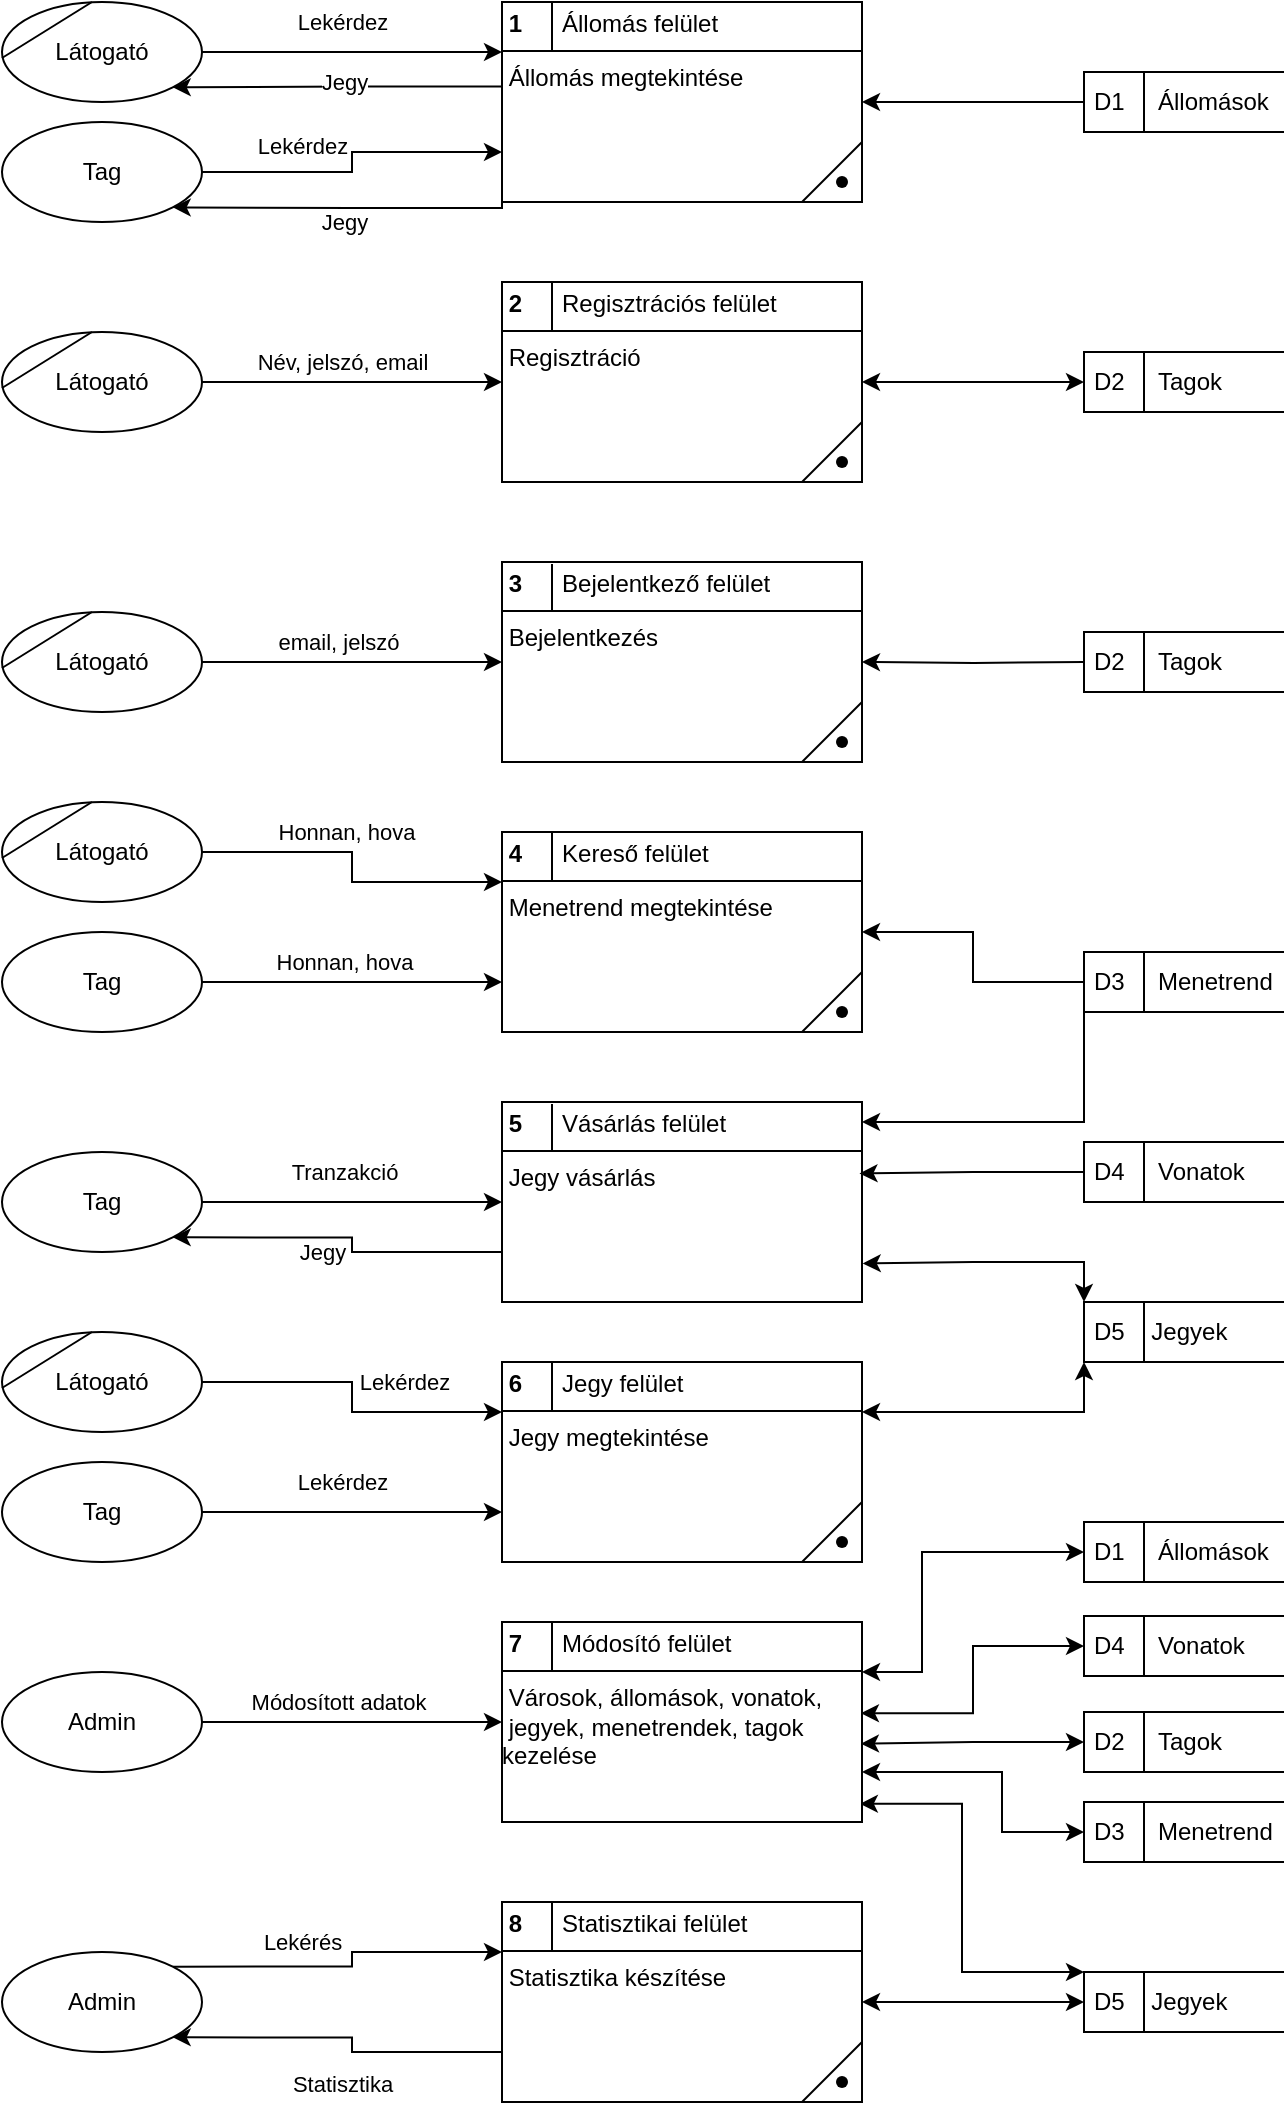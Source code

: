 <mxfile version="26.0.16">
  <diagram name="1 oldal" id="pdD7BU_AWxf3kQoIG-uO">
    <mxGraphModel dx="1434" dy="752" grid="1" gridSize="10" guides="1" tooltips="1" connect="1" arrows="1" fold="1" page="1" pageScale="1" pageWidth="827" pageHeight="1169" math="0" shadow="0">
      <root>
        <mxCell id="0" />
        <mxCell id="1" parent="0" />
        <mxCell id="_kR_5gLCfP9mQq9A7lxR-1" value="&lt;p style=&quot;margin: 4px 0px 0px;&quot;&gt;&lt;b&gt;&amp;nbsp;4&amp;nbsp; &amp;nbsp; &amp;nbsp; &lt;/b&gt;Kereső felület&lt;/p&gt;&lt;hr size=&quot;1&quot; style=&quot;border-style:solid;&quot;&gt;&lt;div style=&quot;height:2px;&quot;&gt;&amp;nbsp;Menetrend megtekintése&lt;/div&gt;" style="verticalAlign=top;align=left;overflow=fill;html=1;whiteSpace=wrap;" vertex="1" parent="1">
          <mxGeometry x="450" y="425" width="180" height="100" as="geometry" />
        </mxCell>
        <mxCell id="_kR_5gLCfP9mQq9A7lxR-2" style="edgeStyle=orthogonalEdgeStyle;rounded=0;orthogonalLoop=1;jettySize=auto;html=1;exitX=1;exitY=0.5;exitDx=0;exitDy=0;startArrow=classic;startFill=1;" edge="1" parent="1" source="_kR_5gLCfP9mQq9A7lxR-3" target="_kR_5gLCfP9mQq9A7lxR-57">
          <mxGeometry relative="1" as="geometry" />
        </mxCell>
        <mxCell id="_kR_5gLCfP9mQq9A7lxR-3" value="&lt;p style=&quot;margin: 4px 0px 0px;&quot;&gt;&lt;b&gt;&amp;nbsp;2&amp;nbsp; &amp;nbsp; &amp;nbsp; &lt;/b&gt;Regisztrációs felület&lt;/p&gt;&lt;hr size=&quot;1&quot; style=&quot;border-style:solid;&quot;&gt;&lt;div style=&quot;height:2px;&quot;&gt;&amp;nbsp;Regisztráció&lt;/div&gt;" style="verticalAlign=top;align=left;overflow=fill;html=1;whiteSpace=wrap;" vertex="1" parent="1">
          <mxGeometry x="450" y="150" width="180" height="100" as="geometry" />
        </mxCell>
        <mxCell id="_kR_5gLCfP9mQq9A7lxR-4" value="&lt;p style=&quot;margin: 4px 0px 0px;&quot;&gt;&lt;b&gt;&amp;nbsp;3&amp;nbsp; &amp;nbsp; &amp;nbsp; &lt;/b&gt;Bejelentkező felület&lt;/p&gt;&lt;hr size=&quot;1&quot; style=&quot;border-style:solid;&quot;&gt;&lt;div style=&quot;height:2px;&quot;&gt;&amp;nbsp;Bejelentkezés&lt;/div&gt;" style="verticalAlign=top;align=left;overflow=fill;html=1;whiteSpace=wrap;" vertex="1" parent="1">
          <mxGeometry x="450" y="290" width="180" height="100" as="geometry" />
        </mxCell>
        <mxCell id="_kR_5gLCfP9mQq9A7lxR-5" style="edgeStyle=orthogonalEdgeStyle;rounded=0;orthogonalLoop=1;jettySize=auto;html=1;exitX=0;exitY=0.75;exitDx=0;exitDy=0;entryX=1;entryY=1;entryDx=0;entryDy=0;" edge="1" parent="1" source="_kR_5gLCfP9mQq9A7lxR-7" target="_kR_5gLCfP9mQq9A7lxR-25">
          <mxGeometry relative="1" as="geometry" />
        </mxCell>
        <mxCell id="_kR_5gLCfP9mQq9A7lxR-6" value="Jegy" style="edgeLabel;html=1;align=center;verticalAlign=middle;resizable=0;points=[];" vertex="1" connectable="0" parent="_kR_5gLCfP9mQq9A7lxR-5">
          <mxGeometry x="0.031" relative="1" as="geometry">
            <mxPoint x="-9" y="7" as="offset" />
          </mxGeometry>
        </mxCell>
        <mxCell id="_kR_5gLCfP9mQq9A7lxR-7" value="&lt;p style=&quot;margin: 4px 0px 0px;&quot;&gt;&lt;b&gt;&amp;nbsp;5&amp;nbsp; &amp;nbsp; &amp;nbsp; &lt;/b&gt;Vásárlás felület&lt;/p&gt;&lt;hr size=&quot;1&quot; style=&quot;border-style:solid;&quot;&gt;&lt;div style=&quot;height:2px;&quot;&gt;&amp;nbsp;Jegy vásárlás&lt;span style=&quot;color: rgba(0, 0, 0, 0); font-family: monospace; font-size: 0px; text-wrap-mode: nowrap; background-color: initial;&quot;&gt;%3CmxGraphModel%3E%3Croot%3E%3CmxCell%20id%3D%220%22%2F%3E%3CmxCell%20id%3D%221%22%20parent%3D%220%22%2F%3E%3CmxCell%20id%3D%222%22%20value%3D%22%26lt%3Bp%20style%3D%26quot%3Bmargin%3A0px%3Bmargin-top%3A4px%3Btext-align%3Acenter%3B%26quot%3B%26gt%3B%26lt%3Bb%26gt%3BClass%26lt%3B%2Fb%26gt%3B%26lt%3B%2Fp%26gt%3B%26lt%3Bhr%20size%3D%26quot%3B1%26quot%3B%20style%3D%26quot%3Bborder-style%3Asolid%3B%26quot%3B%26gt%3B%26lt%3Bdiv%20style%3D%26quot%3Bheight%3A2px%3B%26quot%3B%26gt%3B%26amp%3Bnbsp%3BMenetrend%20megtekint%C3%A9se%26lt%3B%2Fdiv%26gt%3B%22%20style%3D%22verticalAlign%3Dtop%3Balign%3Dleft%3Boverflow%3Dfill%3Bhtml%3D1%3BwhiteSpace%3Dwrap%3B%22%20vertex%3D%221%22%20parent%3D%221%22%3E%3CmxGeometry%20x%3D%22450%22%20y%3D%22120%22%20width%3D%22180%22%20height%3D%22100%22%20as%3D%22geometry%22%2F%3E%3C%2FmxCell%3E%3CmxCell%20id%3D%223%22%20value%3D%22%26lt%3Bp%20style%3D%26quot%3Bmargin%3A0px%3Bmargin-top%3A4px%3Btext-align%3Acenter%3B%26quot%3B%26gt%3B%26lt%3Bb%26gt%3BClass%26lt%3B%2Fb%26gt%3B%26lt%3B%2Fp%26gt%3B%26lt%3Bhr%20size%3D%26quot%3B1%26quot%3B%20style%3D%26quot%3Bborder-style%3Asolid%3B%26quot%3B%26gt%3B%26lt%3Bdiv%20style%3D%26quot%3Bheight%3A2px%3B%26quot%3B%26gt%3B%26amp%3Bnbsp%3BRegisztr%C3%A1ci%C3%B3%26lt%3B%2Fdiv%26gt%3B%22%20style%3D%22verticalAlign%3Dtop%3Balign%3Dleft%3Boverflow%3Dfill%3Bhtml%3D1%3BwhiteSpace%3Dwrap%3B%22%20vertex%3D%221%22%20parent%3D%221%22%3E%3CmxGeometry%20x%3D%22450%22%20y%3D%22270%22%20width%3D%22180%22%20height%3D%22100%22%20as%3D%22geometry%22%2F%3E%3C%2FmxCell%3E%3C%2Froot%3E%3C%2FmxGraphModel%3E&lt;/span&gt;&lt;span style=&quot;color: rgba(0, 0, 0, 0); font-family: monospace; font-size: 0px; text-wrap-mode: nowrap; background-color: initial;&quot;&gt;%3CmxGraphModel%3E%3Croot%3E%3CmxCell%20id%3D%220%22%2F%3E%3CmxCell%20id%3D%221%22%20parent%3D%220%22%2F%3E%3CmxCell%20id%3D%222%22%20value%3D%22%26lt%3Bp%20style%3D%26quot%3Bmargin%3A0px%3Bmargin-top%3A4px%3Btext-align%3Acenter%3B%26quot%3B%26gt%3B%26lt%3Bb%26gt%3BClass%26lt%3B%2Fb%26gt%3B%26lt%3B%2Fp%26gt%3B%26lt%3Bhr%20size%3D%26quot%3B1%26quot%3B%20style%3D%26quot%3Bborder-style%3Asolid%3B%26quot%3B%26gt%3B%26lt%3Bdiv%20style%3D%26quot%3Bheight%3A2px%3B%26quot%3B%26gt%3B%26amp%3Bnbsp%3BMenetrend%20megtekint%C3%A9se%26lt%3B%2Fdiv%26gt%3B%22%20style%3D%22verticalAlign%3Dtop%3Balign%3Dleft%3Boverflow%3Dfill%3Bhtml%3D1%3BwhiteSpace%3Dwrap%3B%22%20vertex%3D%221%22%20parent%3D%221%22%3E%3CmxGeometry%20x%3D%22450%22%20y%3D%22120%22%20width%3D%22180%22%20height%3D%22100%22%20as%3D%22geometry%22%2F%3E%3C%2FmxCell%3E%3CmxCell%20id%3D%223%22%20value%3D%22%26lt%3Bp%20style%3D%26quot%3Bmargin%3A0px%3Bmargin-top%3A4px%3Btext-align%3Acenter%3B%26quot%3B%26gt%3B%26lt%3Bb%26gt%3BClass%26lt%3B%2Fb%26gt%3B%26lt%3B%2Fp%26gt%3B%26lt%3Bhr%20size%3D%26quot%3B1%26quot%3B%20style%3D%26quot%3Bborder-style%3Asolid%3B%26quot%3B%26gt%3B%26lt%3Bdiv%20style%3D%26quot%3Bheight%3A2px%3B%26quot%3B%26gt%3B%26amp%3Bnbsp%3BRegisztr%C3%A1ci%C3%B3%26lt%3B%2Fdiv%26gt%3B%22%20style%3D%22verticalAlign%3Dtop%3Balign%3Dleft%3Boverflow%3Dfill%3Bhtml%3D1%3BwhiteSpace%3Dwrap%3B%22%20vertex%3D%221%22%20parent%3D%221%22%3E%3CmxGeometry%20x%3D%22450%22%20y%3D%22270%22%20width%3D%22180%22%20height%3D%22100%22%20as%3D%22geometry%22%2F%3E%3C%2FmxCell%3E%3C%2Froot%3E%3C%2FmxGraphModel%3E&lt;/span&gt;&lt;/div&gt;" style="verticalAlign=top;align=left;overflow=fill;html=1;whiteSpace=wrap;" vertex="1" parent="1">
          <mxGeometry x="450" y="560" width="180" height="100" as="geometry" />
        </mxCell>
        <mxCell id="_kR_5gLCfP9mQq9A7lxR-8" style="edgeStyle=orthogonalEdgeStyle;rounded=0;orthogonalLoop=1;jettySize=auto;html=1;exitX=0.994;exitY=0.909;exitDx=0;exitDy=0;entryX=0;entryY=0;entryDx=0;entryDy=0;exitPerimeter=0;startArrow=classic;startFill=1;" edge="1" parent="1" source="_kR_5gLCfP9mQq9A7lxR-10" target="_kR_5gLCfP9mQq9A7lxR-70">
          <mxGeometry relative="1" as="geometry">
            <Array as="points">
              <mxPoint x="680" y="911" />
              <mxPoint x="680" y="995" />
            </Array>
          </mxGeometry>
        </mxCell>
        <mxCell id="_kR_5gLCfP9mQq9A7lxR-9" style="edgeStyle=orthogonalEdgeStyle;rounded=0;orthogonalLoop=1;jettySize=auto;html=1;exitX=1;exitY=0.75;exitDx=0;exitDy=0;entryX=0;entryY=0.5;entryDx=0;entryDy=0;startArrow=classic;startFill=1;" edge="1" parent="1" source="_kR_5gLCfP9mQq9A7lxR-10" target="_kR_5gLCfP9mQq9A7lxR-97">
          <mxGeometry relative="1" as="geometry">
            <Array as="points">
              <mxPoint x="700" y="895" />
              <mxPoint x="700" y="925" />
            </Array>
          </mxGeometry>
        </mxCell>
        <mxCell id="_kR_5gLCfP9mQq9A7lxR-10" value="&lt;p style=&quot;margin: 4px 0px 0px;&quot;&gt;&lt;b&gt;&amp;nbsp;7&amp;nbsp; &amp;nbsp; &amp;nbsp; &lt;/b&gt;Módosító felület&lt;/p&gt;&lt;hr size=&quot;1&quot; style=&quot;border-style:solid;&quot;&gt;&lt;div style=&quot;height:2px;&quot;&gt;&amp;nbsp;Városok, állomások, vonatok,&amp;nbsp; &amp;nbsp;jegyek, menetrendek, tagok kezelése&lt;span style=&quot;color: rgba(0, 0, 0, 0); font-family: monospace; font-size: 0px; text-wrap-mode: nowrap; background-color: initial;&quot;&gt;%3CmxGraphModel%3E%3Croot%3E%3CmxCell%20id%3D%220%22%2F%3E%3CmxCell%20id%3D%221%22%20parent%3D%220%22%2F%3E%3CmxCell%20id%3D%222%22%20value%3D%22%26lt%3Bp%20style%3D%26quot%3Bmargin%3A0px%3Bmargin-top%3A4px%3Btext-align%3Acenter%3B%26quot%3B%26gt%3B%26lt%3Bb%26gt%3BClass%26lt%3B%2Fb%26gt%3B%26lt%3B%2Fp%26gt%3B%26lt%3Bhr%20size%3D%26quot%3B1%26quot%3B%20style%3D%26quot%3Bborder-style%3Asolid%3B%26quot%3B%26gt%3B%26lt%3Bdiv%20style%3D%26quot%3Bheight%3A2px%3B%26quot%3B%26gt%3B%26amp%3Bnbsp%3BMenetrend%20megtekint%C3%A9se%26lt%3B%2Fdiv%26gt%3B%22%20style%3D%22verticalAlign%3Dtop%3Balign%3Dleft%3Boverflow%3Dfill%3Bhtml%3D1%3BwhiteSpace%3Dwrap%3B%22%20vertex%3D%221%22%20parent%3D%221%22%3E%3CmxGeometry%20x%3D%22450%22%20y%3D%22120%22%20width%3D%22180%22%20height%3D%22100%22%20as%3D%22geometry%22%2F%3E%3C%2FmxCell%3E%3CmxCell%20id%3D%223%22%20value%3D%22%26lt%3Bp%20style%3D%26quot%3Bmargin%3A0px%3Bmargin-top%3A4px%3Btext-align%3Acenter%3B%26quot%3B%26gt%3B%26lt%3Bb%26gt%3BClass%26lt%3B%2Fb%26gt%3B%26lt%3B%2Fp%26gt%3B%26lt%3Bhr%20size%3D%26quot%3B1%26quot%3B%20style%3D%26quot%3Bborder-style%3Asolid%3B%26quot%3B%26gt%3B%26lt%3Bdiv%20style%3D%26quot%3Bheight%3A2px%3B%26quot%3B%26gt%3B%26amp%3Bnbsp%3BRegisztr%C3%A1ci%C3%B3%26lt%3B%2Fdiv%26gt%3B%22%20style%3D%22verticalAlign%3Dtop%3Balign%3Dleft%3Boverflow%3Dfill%3Bhtml%3D1%3BwhiteSpace%3Dwrap%3B%22%20vertex%3D%221%22%20parent%3D%221%22%3E%3CmxGeometry%20x%3D%22450%22%20y%3D%22270%22%20width%3D%22180%22%20height%3D%22100%22%20as%3D%22geometry%22%2F%3E%3C%2FmxCell%3E%3C%2Froot%3E%3C%2FmxGraphModel%3E&lt;/span&gt;&lt;span style=&quot;color: rgba(0, 0, 0, 0); font-family: monospace; font-size: 0px; text-wrap-mode: nowrap; background-color: initial;&quot;&gt;%3CmxGraphModel%3E%3Croot%3E%3CmxCell%20id%3D%220%22%2F%3E%3CmxCell%20id%3D%221%22%20parent%3D%220%22%2F%3E%3CmxCell%20id%3D%222%22%20value%3D%22%26lt%3Bp%20style%3D%26quot%3Bmargin%3A0px%3Bmargin-top%3A4px%3Btext-align%3Acenter%3B%26quot%3B%26gt%3B%26lt%3Bb%26gt%3BClass%26lt%3B%2Fb%26gt%3B%26lt%3B%2Fp%26gt%3B%26lt%3Bhr%20size%3D%26quot%3B1%26quot%3B%20style%3D%26quot%3Bborder-style%3Asolid%3B%26quot%3B%26gt%3B%26lt%3Bdiv%20style%3D%26quot%3Bheight%3A2px%3B%26quot%3B%26gt%3B%26amp%3Bnbsp%3BMenetrend%20megtekint%C3%A9se%26lt%3B%2Fdiv%26gt%3B%22%20style%3D%22verticalAlign%3Dtop%3Balign%3Dleft%3Boverflow%3Dfill%3Bhtml%3D1%3BwhiteSpace%3Dwrap%3B%22%20vertex%3D%221%22%20parent%3D%221%22%3E%3CmxGeometry%20x%3D%22450%22%20y%3D%22120%22%20width%3D%22180%22%20height%3D%22100%22%20as%3D%22geometry%22%2F%3E%3C%2FmxCell%3E%3CmxCell%20id%3D%223%22%20value%3D%22%26lt%3Bp%20style%3D%26quot%3Bmargin%3A0px%3Bmargin-top%3A4px%3Btext-align%3Acenter%3B%26quot%3B%26gt%3B%26lt%3Bb%26gt%3BClass%26lt%3B%2Fb%26gt%3B%26lt%3B%2Fp%26gt%3B%26lt%3Bhr%20size%3D%26quot%3B1%26quot%3B%20style%3D%26quot%3Bborder-style%3Asolid%3B%26quot%3B%26gt%3B%26lt%3Bdiv%20style%3D%26quot%3Bheight%3A2px%3B%26quot%3B%26gt%3B%26amp%3Bnbsp%3BRegisztr%C3%A1ci%C3%B3%26lt%3B%2Fdiv%26gt%3B%22%20style%3D%22verticalAlign%3Dtop%3Balign%3Dleft%3Boverflow%3Dfill%3Bhtml%3D1%3BwhiteSpace%3Dwrap%3B%22%20vertex%3D%221%22%20parent%3D%221%22%3E%3CmxGeometry%20x%3D%22450%22%20y%3D%22270%22%20width%3D%22180%22%20height%3D%22100%22%20as%3D%22geometry%22%2F%3E%3C%2FmxCell%3E%3C%2Froot%3E%3C%2FmxGraphModel%3&lt;/span&gt;&lt;/div&gt;" style="verticalAlign=top;align=left;overflow=fill;html=1;whiteSpace=wrap;" vertex="1" parent="1">
          <mxGeometry x="450" y="820" width="180" height="100" as="geometry" />
        </mxCell>
        <mxCell id="_kR_5gLCfP9mQq9A7lxR-11" style="edgeStyle=orthogonalEdgeStyle;rounded=0;orthogonalLoop=1;jettySize=auto;html=1;exitX=1;exitY=0.5;exitDx=0;exitDy=0;entryX=0;entryY=0.5;entryDx=0;entryDy=0;" edge="1" parent="1" source="_kR_5gLCfP9mQq9A7lxR-13" target="_kR_5gLCfP9mQq9A7lxR-3">
          <mxGeometry relative="1" as="geometry" />
        </mxCell>
        <mxCell id="_kR_5gLCfP9mQq9A7lxR-12" value="Név, jelszó, email" style="edgeLabel;html=1;align=center;verticalAlign=middle;resizable=0;points=[];" vertex="1" connectable="0" parent="_kR_5gLCfP9mQq9A7lxR-11">
          <mxGeometry x="-0.188" y="1" relative="1" as="geometry">
            <mxPoint x="9" y="-9" as="offset" />
          </mxGeometry>
        </mxCell>
        <mxCell id="_kR_5gLCfP9mQq9A7lxR-13" value="Látogató" style="shape=ellipse;html=1;dashed=0;whiteSpace=wrap;perimeter=ellipsePerimeter;" vertex="1" parent="1">
          <mxGeometry x="200" y="175" width="100" height="50" as="geometry" />
        </mxCell>
        <mxCell id="_kR_5gLCfP9mQq9A7lxR-14" style="edgeStyle=orthogonalEdgeStyle;rounded=0;orthogonalLoop=1;jettySize=auto;html=1;exitX=1;exitY=0.5;exitDx=0;exitDy=0;" edge="1" parent="1" source="_kR_5gLCfP9mQq9A7lxR-16" target="_kR_5gLCfP9mQq9A7lxR-4">
          <mxGeometry relative="1" as="geometry" />
        </mxCell>
        <mxCell id="_kR_5gLCfP9mQq9A7lxR-15" value="email, jelszó" style="edgeLabel;html=1;align=center;verticalAlign=middle;resizable=0;points=[];" vertex="1" connectable="0" parent="_kR_5gLCfP9mQq9A7lxR-14">
          <mxGeometry x="-0.096" y="1" relative="1" as="geometry">
            <mxPoint y="-9" as="offset" />
          </mxGeometry>
        </mxCell>
        <mxCell id="_kR_5gLCfP9mQq9A7lxR-16" value="Látogató" style="shape=ellipse;html=1;dashed=0;whiteSpace=wrap;perimeter=ellipsePerimeter;" vertex="1" parent="1">
          <mxGeometry x="200" y="315" width="100" height="50" as="geometry" />
        </mxCell>
        <mxCell id="_kR_5gLCfP9mQq9A7lxR-17" style="edgeStyle=orthogonalEdgeStyle;rounded=0;orthogonalLoop=1;jettySize=auto;html=1;exitX=1;exitY=0.5;exitDx=0;exitDy=0;entryX=0;entryY=0.25;entryDx=0;entryDy=0;" edge="1" parent="1" source="_kR_5gLCfP9mQq9A7lxR-19" target="_kR_5gLCfP9mQq9A7lxR-1">
          <mxGeometry relative="1" as="geometry" />
        </mxCell>
        <mxCell id="_kR_5gLCfP9mQq9A7lxR-18" value="Honnan, hova" style="edgeLabel;html=1;align=center;verticalAlign=middle;resizable=0;points=[];" vertex="1" connectable="0" parent="_kR_5gLCfP9mQq9A7lxR-17">
          <mxGeometry x="-0.042" y="-3" relative="1" as="geometry">
            <mxPoint y="-14" as="offset" />
          </mxGeometry>
        </mxCell>
        <mxCell id="_kR_5gLCfP9mQq9A7lxR-19" value="Látogató" style="shape=ellipse;html=1;dashed=0;whiteSpace=wrap;perimeter=ellipsePerimeter;" vertex="1" parent="1">
          <mxGeometry x="200" y="410" width="100" height="50" as="geometry" />
        </mxCell>
        <mxCell id="_kR_5gLCfP9mQq9A7lxR-20" style="edgeStyle=orthogonalEdgeStyle;rounded=0;orthogonalLoop=1;jettySize=auto;html=1;exitX=1;exitY=0.5;exitDx=0;exitDy=0;entryX=0;entryY=0.75;entryDx=0;entryDy=0;" edge="1" parent="1" source="_kR_5gLCfP9mQq9A7lxR-22" target="_kR_5gLCfP9mQq9A7lxR-1">
          <mxGeometry relative="1" as="geometry" />
        </mxCell>
        <mxCell id="_kR_5gLCfP9mQq9A7lxR-21" value="Honnan, hova" style="edgeLabel;html=1;align=center;verticalAlign=middle;resizable=0;points=[];" vertex="1" connectable="0" parent="_kR_5gLCfP9mQq9A7lxR-20">
          <mxGeometry x="-0.151" y="1" relative="1" as="geometry">
            <mxPoint x="7" y="-9" as="offset" />
          </mxGeometry>
        </mxCell>
        <mxCell id="_kR_5gLCfP9mQq9A7lxR-22" value="Tag" style="shape=ellipse;html=1;dashed=0;whiteSpace=wrap;perimeter=ellipsePerimeter;" vertex="1" parent="1">
          <mxGeometry x="200" y="475" width="100" height="50" as="geometry" />
        </mxCell>
        <mxCell id="_kR_5gLCfP9mQq9A7lxR-23" style="edgeStyle=orthogonalEdgeStyle;rounded=0;orthogonalLoop=1;jettySize=auto;html=1;exitX=1;exitY=0.5;exitDx=0;exitDy=0;entryX=0;entryY=0.5;entryDx=0;entryDy=0;" edge="1" parent="1" source="_kR_5gLCfP9mQq9A7lxR-25" target="_kR_5gLCfP9mQq9A7lxR-7">
          <mxGeometry relative="1" as="geometry" />
        </mxCell>
        <mxCell id="_kR_5gLCfP9mQq9A7lxR-24" value="Tranzakció" style="edgeLabel;html=1;align=center;verticalAlign=middle;resizable=0;points=[];" vertex="1" connectable="0" parent="_kR_5gLCfP9mQq9A7lxR-23">
          <mxGeometry x="-0.051" y="1" relative="1" as="geometry">
            <mxPoint y="-14" as="offset" />
          </mxGeometry>
        </mxCell>
        <mxCell id="_kR_5gLCfP9mQq9A7lxR-25" value="Tag" style="shape=ellipse;html=1;dashed=0;whiteSpace=wrap;perimeter=ellipsePerimeter;" vertex="1" parent="1">
          <mxGeometry x="200" y="585" width="100" height="50" as="geometry" />
        </mxCell>
        <mxCell id="_kR_5gLCfP9mQq9A7lxR-26" style="edgeStyle=orthogonalEdgeStyle;rounded=0;orthogonalLoop=1;jettySize=auto;html=1;exitX=1;exitY=0.5;exitDx=0;exitDy=0;entryX=0;entryY=0.5;entryDx=0;entryDy=0;" edge="1" parent="1" source="_kR_5gLCfP9mQq9A7lxR-28" target="_kR_5gLCfP9mQq9A7lxR-10">
          <mxGeometry relative="1" as="geometry" />
        </mxCell>
        <mxCell id="_kR_5gLCfP9mQq9A7lxR-27" value="Módosított adatok" style="edgeLabel;html=1;align=center;verticalAlign=middle;resizable=0;points=[];" vertex="1" connectable="0" parent="_kR_5gLCfP9mQq9A7lxR-26">
          <mxGeometry x="-0.096" y="2" relative="1" as="geometry">
            <mxPoint y="-8" as="offset" />
          </mxGeometry>
        </mxCell>
        <mxCell id="_kR_5gLCfP9mQq9A7lxR-28" value="Admin" style="shape=ellipse;html=1;dashed=0;whiteSpace=wrap;perimeter=ellipsePerimeter;" vertex="1" parent="1">
          <mxGeometry x="200" y="845" width="100" height="50" as="geometry" />
        </mxCell>
        <mxCell id="_kR_5gLCfP9mQq9A7lxR-29" style="edgeStyle=orthogonalEdgeStyle;rounded=0;orthogonalLoop=1;jettySize=auto;html=1;exitX=0;exitY=0.75;exitDx=0;exitDy=0;entryX=1;entryY=1;entryDx=0;entryDy=0;" edge="1" parent="1" source="_kR_5gLCfP9mQq9A7lxR-32" target="_kR_5gLCfP9mQq9A7lxR-35">
          <mxGeometry relative="1" as="geometry" />
        </mxCell>
        <mxCell id="_kR_5gLCfP9mQq9A7lxR-30" value="Statisztika" style="edgeLabel;html=1;align=center;verticalAlign=middle;resizable=0;points=[];" vertex="1" connectable="0" parent="_kR_5gLCfP9mQq9A7lxR-29">
          <mxGeometry x="-0.087" y="1" relative="1" as="geometry">
            <mxPoint x="-4" y="19" as="offset" />
          </mxGeometry>
        </mxCell>
        <mxCell id="_kR_5gLCfP9mQq9A7lxR-31" style="edgeStyle=orthogonalEdgeStyle;rounded=0;orthogonalLoop=1;jettySize=auto;html=1;exitX=1;exitY=0.5;exitDx=0;exitDy=0;entryX=0;entryY=0.5;entryDx=0;entryDy=0;startArrow=classic;startFill=1;" edge="1" parent="1" source="_kR_5gLCfP9mQq9A7lxR-32" target="_kR_5gLCfP9mQq9A7lxR-70">
          <mxGeometry relative="1" as="geometry" />
        </mxCell>
        <mxCell id="_kR_5gLCfP9mQq9A7lxR-32" value="&lt;p style=&quot;margin: 4px 0px 0px;&quot;&gt;&lt;b&gt;&amp;nbsp;8&amp;nbsp; &amp;nbsp; &amp;nbsp; &lt;/b&gt;Statisztikai felület&lt;/p&gt;&lt;hr size=&quot;1&quot; style=&quot;border-style:solid;&quot;&gt;&lt;div style=&quot;height:2px;&quot;&gt;&amp;nbsp;Statisztika készítése&lt;span style=&quot;color: rgba(0, 0, 0, 0); font-family: monospace; font-size: 0px; text-wrap-mode: nowrap; background-color: initial;&quot;&gt;%3CmxGraphModel%3E%3Croot%3E%3CmxCell%20id%3D%220%22%2F%3E%3CmxCell%20id%3D%221%22%20parent%3D%220%22%2F%3E%3CmxCell%20id%3D%222%22%20value%3D%22%26lt%3Bp%20style%3D%26quot%3Bmargin%3A0px%3Bmargin-top%3A4px%3Btext-align%3Acenter%3B%26quot%3B%26gt%3B%26lt%3Bb%26gt%3BClass%26lt%3B%2Fb%26gt%3B%26lt%3B%2Fp%26gt%3B%26lt%3Bhr%20size%3D%26quot%3B1%26quot%3B%20style%3D%26quot%3Bborder-style%3Asolid%3B%26quot%3B%26gt%3B%26lt%3Bdiv%20style%3D%26quot%3Bheight%3A2px%3B%26quot%3B%26gt%3B%26amp%3Bnbsp%3BMenetrend%20megtekint%C3%A9se%26lt%3B%2Fdiv%26gt%3B%22%20style%3D%22verticalAlign%3Dtop%3Balign%3Dleft%3Boverflow%3Dfill%3Bhtml%3D1%3BwhiteSpace%3Dwrap%3B%22%20vertex%3D%221%22%20parent%3D%221%22%3E%3CmxGeometry%20x%3D%22450%22%20y%3D%22120%22%20width%3D%22180%22%20height%3D%22100%22%20as%3D%22geometry%22%2F%3E%3C%2FmxCell%3E%3CmxCell%20id%3D%223%22%20value%3D%22%26lt%3Bp%20style%3D%26quot%3Bmargin%3A0px%3Bmargin-top%3A4px%3Btext-align%3Acenter%3B%26quot%3B%26gt%3B%26lt%3Bb%26gt%3BClass%26lt%3B%2Fb%26gt%3B%26lt%3B%2Fp%26gt%3B%26lt%3Bhr%20size%3D%26quot%3B1%26quot%3B%20style%3D%26quot%3Bborder-style%3Asolid%3B%26quot%3B%26gt%3B%26lt%3Bdiv%20style%3D%26quot%3Bheight%3A2px%3B%26quot%3B%26gt%3B%26amp%3Bnbsp%3BRegisztr%C3%A1ci%C3%B3%26lt%3B%2Fdiv%26gt%3B%22%20style%3D%22verticalAlign%3Dtop%3Balign%3Dleft%3Boverflow%3Dfill%3Bhtml%3D1%3BwhiteSpace%3Dwrap%3B%22%20vertex%3D%221%22%20parent%3D%221%22%3E%3CmxGeometry%20x%3D%22450%22%20y%3D%22270%22%20width%3D%22180%22%20height%3D%22100%22%20as%3D%22geometry%22%2F%3E%3C%2FmxCell%3E%3C%2Froot%3E%3C%2FmxGraphModel%3E&lt;/span&gt;&lt;span style=&quot;color: rgba(0, 0, 0, 0); font-family: monospace; font-size: 0px; text-wrap-mode: nowrap; background-color: initial;&quot;&gt;%3CmxGraphModel%3E%3Croot%3E%3CmxCell%20id%3D%220%22%2F%3E%3CmxCell%20id%3D%221%22%20parent%3D%220%22%2F%3E%3CmxCell%20id%3D%222%22%20value%3D%22%26lt%3Bp%20style%3D%26quot%3Bmargin%3A0px%3Bmargin-top%3A4px%3Btext-align%3Acenter%3B%26quot%3B%26gt%3B%26lt%3Bb%26gt%3BClass%26lt%3B%2Fb%26gt%3B%26lt%3B%2Fp%26gt%3B%26lt%3Bhr%20size%3D%26quot%3B1%26quot%3B%20style%3D%26quot%3Bborder-style%3Asolid%3B%26quot%3B%26gt%3B%26lt%3Bdiv%20style%3D%26quot%3Bheight%3A2px%3B%26quot%3B%26gt%3B%26amp%3Bnbsp%3BMenetrend%20megtekint%C3%A9se%26lt%3B%2Fdiv%26gt%3B%22%20style%3D%22verticalAlign%3Dtop%3Balign%3Dleft%3Boverflow%3Dfill%3Bhtml%3D1%3BwhiteSpace%3Dwrap%3B%22%20vertex%3D%221%22%20parent%3D%221%22%3E%3CmxGeometry%20x%3D%22450%22%20y%3D%22120%22%20width%3D%22180%22%20height%3D%22100%22%20as%3D%22geometry%22%2F%3E%3C%2FmxCell%3E%3CmxCell%20id%3D%223%22%20value%3D%22%26lt%3Bp%20style%3D%26quot%3Bmargin%3A0px%3Bmargin-top%3A4px%3Btext-align%3Acenter%3B%26quot%3B%26gt%3B%26lt%3Bb%26gt%3BClass%26lt%3B%2Fb%26gt%3B%26lt%3B%2Fp%26gt%3B%26lt%3Bhr%20size%3D%26quot%3B1%26quot%3B%20style%3D%26quot%3Bborder-style%3Asolid%3B%26quot%3B%26gt%3B%26lt%3Bdiv%20style%3D%26quot%3Bheight%3A2px%3B%26quot%3B%26gt%3B%26amp%3Bnbsp%3BRegisztr%C3%A1ci%C3%B3%26lt%3B%2Fdiv%26gt%3B%22%20style%3D%22verticalAlign%3Dtop%3Balign%3Dleft%3Boverflow%3Dfill%3Bhtml%3D1%3BwhiteSpace%3Dwrap%3B%22%20vertex%3D%221%22%20parent%3D%221%22%3E%3CmxGeometry%20x%3D%22450%22%20y%3D%22270%22%20width%3D%22180%22%20height%3D%22100%22%20as%3D%22geometry%22%2F%3E%3C%2FmxCell%3E%3C%2Froot%3E%3C%2FmxGraphModel%3&lt;/span&gt;&lt;/div&gt;" style="verticalAlign=top;align=left;overflow=fill;html=1;whiteSpace=wrap;" vertex="1" parent="1">
          <mxGeometry x="450" y="960" width="180" height="100" as="geometry" />
        </mxCell>
        <mxCell id="_kR_5gLCfP9mQq9A7lxR-33" style="edgeStyle=orthogonalEdgeStyle;rounded=0;orthogonalLoop=1;jettySize=auto;html=1;exitX=1;exitY=0;exitDx=0;exitDy=0;entryX=0;entryY=0.25;entryDx=0;entryDy=0;" edge="1" parent="1" source="_kR_5gLCfP9mQq9A7lxR-35" target="_kR_5gLCfP9mQq9A7lxR-32">
          <mxGeometry relative="1" as="geometry" />
        </mxCell>
        <mxCell id="_kR_5gLCfP9mQq9A7lxR-34" value="Lekérés" style="edgeLabel;html=1;align=center;verticalAlign=middle;resizable=0;points=[];" vertex="1" connectable="0" parent="_kR_5gLCfP9mQq9A7lxR-33">
          <mxGeometry x="0.062" y="1" relative="1" as="geometry">
            <mxPoint x="-24" y="-11" as="offset" />
          </mxGeometry>
        </mxCell>
        <mxCell id="_kR_5gLCfP9mQq9A7lxR-35" value="Admin" style="shape=ellipse;html=1;dashed=0;whiteSpace=wrap;perimeter=ellipsePerimeter;" vertex="1" parent="1">
          <mxGeometry x="200" y="985" width="100" height="50" as="geometry" />
        </mxCell>
        <mxCell id="_kR_5gLCfP9mQq9A7lxR-36" style="edgeStyle=orthogonalEdgeStyle;rounded=0;orthogonalLoop=1;jettySize=auto;html=1;exitX=0.007;exitY=0.423;exitDx=0;exitDy=0;entryX=1;entryY=1;entryDx=0;entryDy=0;exitPerimeter=0;" edge="1" parent="1" source="_kR_5gLCfP9mQq9A7lxR-40" target="_kR_5gLCfP9mQq9A7lxR-43">
          <mxGeometry relative="1" as="geometry" />
        </mxCell>
        <mxCell id="_kR_5gLCfP9mQq9A7lxR-37" value="Jegy" style="edgeLabel;html=1;align=center;verticalAlign=middle;resizable=0;points=[];" vertex="1" connectable="0" parent="_kR_5gLCfP9mQq9A7lxR-36">
          <mxGeometry x="0.0" y="1" relative="1" as="geometry">
            <mxPoint x="2" y="-4" as="offset" />
          </mxGeometry>
        </mxCell>
        <mxCell id="_kR_5gLCfP9mQq9A7lxR-38" style="edgeStyle=orthogonalEdgeStyle;rounded=0;orthogonalLoop=1;jettySize=auto;html=1;exitX=0;exitY=1;exitDx=0;exitDy=0;entryX=1;entryY=1;entryDx=0;entryDy=0;" edge="1" parent="1" source="_kR_5gLCfP9mQq9A7lxR-40" target="_kR_5gLCfP9mQq9A7lxR-46">
          <mxGeometry relative="1" as="geometry">
            <Array as="points">
              <mxPoint x="450" y="113" />
              <mxPoint x="375" y="113" />
            </Array>
          </mxGeometry>
        </mxCell>
        <mxCell id="_kR_5gLCfP9mQq9A7lxR-39" value="Jegy" style="edgeLabel;html=1;align=center;verticalAlign=middle;resizable=0;points=[];" vertex="1" connectable="0" parent="_kR_5gLCfP9mQq9A7lxR-38">
          <mxGeometry x="-0.016" y="-2" relative="1" as="geometry">
            <mxPoint y="9" as="offset" />
          </mxGeometry>
        </mxCell>
        <mxCell id="_kR_5gLCfP9mQq9A7lxR-40" value="&lt;p style=&quot;margin: 4px 0px 0px;&quot;&gt;&lt;b&gt;&amp;nbsp;1&amp;nbsp; &amp;nbsp; &amp;nbsp; &lt;/b&gt;Állomás felület&lt;/p&gt;&lt;hr size=&quot;1&quot; style=&quot;border-style:solid;&quot;&gt;&lt;div style=&quot;height:2px;&quot;&gt;&amp;nbsp;Állomás megtekintése&lt;/div&gt;" style="verticalAlign=top;align=left;overflow=fill;html=1;whiteSpace=wrap;" vertex="1" parent="1">
          <mxGeometry x="450" y="10" width="180" height="100" as="geometry" />
        </mxCell>
        <mxCell id="_kR_5gLCfP9mQq9A7lxR-41" style="edgeStyle=orthogonalEdgeStyle;rounded=0;orthogonalLoop=1;jettySize=auto;html=1;exitX=1;exitY=0.5;exitDx=0;exitDy=0;entryX=0;entryY=0.25;entryDx=0;entryDy=0;" edge="1" parent="1" source="_kR_5gLCfP9mQq9A7lxR-43" target="_kR_5gLCfP9mQq9A7lxR-40">
          <mxGeometry relative="1" as="geometry" />
        </mxCell>
        <mxCell id="_kR_5gLCfP9mQq9A7lxR-42" value="Lekérdez" style="edgeLabel;html=1;align=center;verticalAlign=middle;resizable=0;points=[];" vertex="1" connectable="0" parent="_kR_5gLCfP9mQq9A7lxR-41">
          <mxGeometry x="-0.069" y="-1" relative="1" as="geometry">
            <mxPoint y="-16" as="offset" />
          </mxGeometry>
        </mxCell>
        <mxCell id="_kR_5gLCfP9mQq9A7lxR-43" value="Látogató" style="shape=ellipse;html=1;dashed=0;whiteSpace=wrap;perimeter=ellipsePerimeter;" vertex="1" parent="1">
          <mxGeometry x="200" y="10" width="100" height="50" as="geometry" />
        </mxCell>
        <mxCell id="_kR_5gLCfP9mQq9A7lxR-44" style="edgeStyle=orthogonalEdgeStyle;rounded=0;orthogonalLoop=1;jettySize=auto;html=1;exitX=1;exitY=0.5;exitDx=0;exitDy=0;entryX=0;entryY=0.75;entryDx=0;entryDy=0;" edge="1" parent="1" source="_kR_5gLCfP9mQq9A7lxR-46" target="_kR_5gLCfP9mQq9A7lxR-40">
          <mxGeometry relative="1" as="geometry">
            <Array as="points">
              <mxPoint x="375" y="95" />
              <mxPoint x="375" y="85" />
            </Array>
          </mxGeometry>
        </mxCell>
        <mxCell id="_kR_5gLCfP9mQq9A7lxR-45" value="Lekérdez" style="edgeLabel;html=1;align=center;verticalAlign=middle;resizable=0;points=[];" vertex="1" connectable="0" parent="_kR_5gLCfP9mQq9A7lxR-44">
          <mxGeometry x="0.006" y="2" relative="1" as="geometry">
            <mxPoint x="-23" y="-8" as="offset" />
          </mxGeometry>
        </mxCell>
        <mxCell id="_kR_5gLCfP9mQq9A7lxR-46" value="Tag" style="shape=ellipse;html=1;dashed=0;whiteSpace=wrap;perimeter=ellipsePerimeter;" vertex="1" parent="1">
          <mxGeometry x="200" y="70" width="100" height="50" as="geometry" />
        </mxCell>
        <mxCell id="_kR_5gLCfP9mQq9A7lxR-47" style="edgeStyle=orthogonalEdgeStyle;rounded=0;orthogonalLoop=1;jettySize=auto;html=1;exitX=1;exitY=0.25;exitDx=0;exitDy=0;entryX=0;entryY=1;entryDx=0;entryDy=0;startArrow=classic;startFill=1;" edge="1" parent="1" source="_kR_5gLCfP9mQq9A7lxR-48" target="_kR_5gLCfP9mQq9A7lxR-63">
          <mxGeometry relative="1" as="geometry" />
        </mxCell>
        <mxCell id="_kR_5gLCfP9mQq9A7lxR-48" value="&lt;p style=&quot;margin: 4px 0px 0px;&quot;&gt;&lt;b&gt;&amp;nbsp;6&amp;nbsp; &amp;nbsp; &amp;nbsp; &lt;/b&gt;Jegy felület&lt;/p&gt;&lt;hr size=&quot;1&quot; style=&quot;border-style:solid;&quot;&gt;&lt;div style=&quot;height:2px;&quot;&gt;&amp;nbsp;Jegy megtekintése&lt;span style=&quot;color: rgba(0, 0, 0, 0); font-family: monospace; font-size: 0px; text-wrap-mode: nowrap; background-color: initial;&quot;&gt;%3CmxGraphModel%3E%3Croot%3E%3CmxCell%20id%3D%220%22%2F%3E%3CmxCell%20id%3D%221%22%20parent%3D%220%22%2F%3E%3CmxCell%20id%3D%222%22%20value%3D%22%26lt%3Bp%20style%3D%26quot%3Bmargin%3A0px%3Bmargin-top%3A4px%3Btext-align%3Acenter%3B%26quot%3B%26gt%3B%26lt%3Bb%26gt%3BClass%26lt%3B%2Fb%26gt%3B%26lt%3B%2Fp%26gt%3B%26lt%3Bhr%20size%3D%26quot%3B1%26quot%3B%20style%3D%26quot%3Bborder-style%3Asolid%3B%26quot%3B%26gt%3B%26lt%3Bdiv%20style%3D%26quot%3Bheight%3A2px%3B%26quot%3B%26gt%3B%26amp%3Bnbsp%3BMenetrend%20megtekint%C3%A9se%26lt%3B%2Fdiv%26gt%3B%22%20style%3D%22verticalAlign%3Dtop%3Balign%3Dleft%3Boverflow%3Dfill%3Bhtml%3D1%3BwhiteSpace%3Dwrap%3B%22%20vertex%3D%221%22%20parent%3D%221%22%3E%3CmxGeometry%20x%3D%22450%22%20y%3D%22120%22%20width%3D%22180%22%20height%3D%22100%22%20as%3D%22geometry%22%2F%3E%3C%2FmxCell%3E%3CmxCell%20id%3D%223%22%20value%3D%22%26lt%3Bp%20style%3D%26quot%3Bmargin%3A0px%3Bmargin-top%3A4px%3Btext-align%3Acenter%3B%26quot%3B%26gt%3B%26lt%3Bb%26gt%3BClass%26lt%3B%2Fb%26gt%3B%26lt%3B%2Fp%26gt%3B%26lt%3Bhr%20size%3D%26quot%3B1%26quot%3B%20style%3D%26quot%3Bborder-style%3Asolid%3B%26quot%3B%26gt%3B%26lt%3Bdiv%20style%3D%26quot%3Bheight%3A2px%3B%26quot%3B%26gt%3B%26amp%3Bnbsp%3BRegisztr%C3%A1ci%C3%B3%26lt%3B%2Fdiv%26gt%3B%22%20style%3D%22verticalAlign%3Dtop%3Balign%3Dleft%3Boverflow%3Dfill%3Bhtml%3D1%3BwhiteSpace%3Dwrap%3B%22%20vertex%3D%221%22%20parent%3D%221%22%3E%3CmxGeometry%20x%3D%22450%22%20y%3D%22270%22%20width%3D%22180%22%20height%3D%22100%22%20as%3D%22geometry%22%2F%3E%3C%2FmxCell%3E%3C%2Froot%3E%3C%2FmxGraphModel%3E&lt;/span&gt;&lt;span style=&quot;color: rgba(0, 0, 0, 0); font-family: monospace; font-size: 0px; text-wrap-mode: nowrap; background-color: initial;&quot;&gt;%3CmxGraphModel%3E%3Croot%3E%3CmxCell%20id%3D%220%22%2F%3E%3CmxCell%20id%3D%221%22%20parent%3D%220%22%2F%3E%3CmxCell%20id%3D%222%22%20value%3D%22%26lt%3Bp%20style%3D%26quot%3Bmargin%3A0px%3Bmargin-top%3A4px%3Btext-align%3Acenter%3B%26quot%3B%26gt%3B%26lt%3Bb%26gt%3BClass%26lt%3B%2Fb%26gt%3B%26lt%3B%2Fp%26gt%3B%26lt%3Bhr%20size%3D%26quot%3B1%26quot%3B%20style%3D%26quot%3Bborder-style%3Asolid%3B%26quot%3B%26gt%3B%26lt%3Bdiv%20style%3D%26quot%3Bheight%3A2px%3B%26quot%3B%26gt%3B%26amp%3Bnbsp%3BMenetrend%20megtekint%C3%A9se%26lt%3B%2Fdiv%26gt%3B%22%20style%3D%22verticalAlign%3Dtop%3Balign%3Dleft%3Boverflow%3Dfill%3Bhtml%3D1%3BwhiteSpace%3Dwrap%3B%22%20vertex%3D%221%22%20parent%3D%221%22%3E%3CmxGeometry%20x%3D%22450%22%20y%3D%22120%22%20width%3D%22180%22%20height%3D%22100%22%20as%3D%22geometry%22%2F%3E%3C%2FmxCell%3E%3CmxCell%20id%3D%223%22%20value%3D%22%26lt%3Bp%20style%3D%26quot%3Bmargin%3A0px%3Bmargin-top%3A4px%3Btext-align%3Acenter%3B%26quot%3B%26gt%3B%26lt%3Bb%26gt%3BClass%26lt%3B%2Fb%26gt%3B%26lt%3B%2Fp%26gt%3B%26lt%3Bhr%20size%3D%26quot%3B1%26quot%3B%20style%3D%26quot%3Bborder-style%3Asolid%3B%26quot%3B%26gt%3B%26lt%3Bdiv%20style%3D%26quot%3Bheight%3A2px%3B%26quot%3B%26gt%3B%26amp%3Bnbsp%3BRegisztr%C3%A1ci%C3%B3%26lt%3B%2Fdiv%26gt%3B%22%20style%3D%22verticalAlign%3Dtop%3Balign%3Dleft%3Boverflow%3Dfill%3Bhtml%3D1%3BwhiteSpace%3Dwrap%3B%22%20vertex%3D%221%22%20parent%3D%221%22%3E%3CmxGeometry%20x%3D%22450%22%20y%3D%22270%22%20width%3D%22180%22%20height%3D%22100%22%20as%3D%22geometry%22%2F%3E%3C%2FmxCell%3E%3C%2Froot%3E%3C%2FmxGraphModel%3E&lt;/span&gt;&lt;/div&gt;" style="verticalAlign=top;align=left;overflow=fill;html=1;whiteSpace=wrap;" vertex="1" parent="1">
          <mxGeometry x="450" y="690" width="180" height="100" as="geometry" />
        </mxCell>
        <mxCell id="_kR_5gLCfP9mQq9A7lxR-49" style="edgeStyle=orthogonalEdgeStyle;rounded=0;orthogonalLoop=1;jettySize=auto;html=1;exitX=1;exitY=0.5;exitDx=0;exitDy=0;entryX=0;entryY=0.25;entryDx=0;entryDy=0;" edge="1" parent="1" source="_kR_5gLCfP9mQq9A7lxR-51" target="_kR_5gLCfP9mQq9A7lxR-48">
          <mxGeometry relative="1" as="geometry" />
        </mxCell>
        <mxCell id="_kR_5gLCfP9mQq9A7lxR-50" value="Lekérdez" style="edgeLabel;html=1;align=center;verticalAlign=middle;resizable=0;points=[];" vertex="1" connectable="0" parent="_kR_5gLCfP9mQq9A7lxR-49">
          <mxGeometry x="-0.145" y="-1" relative="1" as="geometry">
            <mxPoint x="30" y="-1" as="offset" />
          </mxGeometry>
        </mxCell>
        <mxCell id="_kR_5gLCfP9mQq9A7lxR-51" value="Látogató" style="shape=ellipse;html=1;dashed=0;whiteSpace=wrap;perimeter=ellipsePerimeter;" vertex="1" parent="1">
          <mxGeometry x="200" y="675" width="100" height="50" as="geometry" />
        </mxCell>
        <mxCell id="_kR_5gLCfP9mQq9A7lxR-52" style="edgeStyle=orthogonalEdgeStyle;rounded=0;orthogonalLoop=1;jettySize=auto;html=1;exitX=1;exitY=0.5;exitDx=0;exitDy=0;entryX=0;entryY=0.75;entryDx=0;entryDy=0;" edge="1" parent="1" source="_kR_5gLCfP9mQq9A7lxR-54" target="_kR_5gLCfP9mQq9A7lxR-48">
          <mxGeometry relative="1" as="geometry" />
        </mxCell>
        <mxCell id="_kR_5gLCfP9mQq9A7lxR-53" value="Lekérdez" style="edgeLabel;html=1;align=center;verticalAlign=middle;resizable=0;points=[];" vertex="1" connectable="0" parent="_kR_5gLCfP9mQq9A7lxR-52">
          <mxGeometry x="-0.188" y="1" relative="1" as="geometry">
            <mxPoint x="9" y="-14" as="offset" />
          </mxGeometry>
        </mxCell>
        <mxCell id="_kR_5gLCfP9mQq9A7lxR-54" value="Tag" style="shape=ellipse;html=1;dashed=0;whiteSpace=wrap;perimeter=ellipsePerimeter;" vertex="1" parent="1">
          <mxGeometry x="200" y="740" width="100" height="50" as="geometry" />
        </mxCell>
        <mxCell id="_kR_5gLCfP9mQq9A7lxR-55" style="edgeStyle=orthogonalEdgeStyle;rounded=0;orthogonalLoop=1;jettySize=auto;html=1;exitX=0;exitY=0.5;exitDx=0;exitDy=0;entryX=1;entryY=0.5;entryDx=0;entryDy=0;" edge="1" parent="1" source="_kR_5gLCfP9mQq9A7lxR-56" target="_kR_5gLCfP9mQq9A7lxR-40">
          <mxGeometry relative="1" as="geometry" />
        </mxCell>
        <mxCell id="_kR_5gLCfP9mQq9A7lxR-56" value="D1&amp;nbsp; &amp;nbsp; &amp;nbsp;Állomások" style="html=1;dashed=0;whiteSpace=wrap;shape=mxgraph.dfd.dataStoreID;align=left;spacingLeft=3;points=[[0,0],[0.5,0],[1,0],[0,0.5],[1,0.5],[0,1],[0.5,1],[1,1]];" vertex="1" parent="1">
          <mxGeometry x="741" y="45" width="100" height="30" as="geometry" />
        </mxCell>
        <mxCell id="_kR_5gLCfP9mQq9A7lxR-57" value="D2&amp;nbsp; &amp;nbsp; &amp;nbsp;Tagok" style="html=1;dashed=0;whiteSpace=wrap;shape=mxgraph.dfd.dataStoreID;align=left;spacingLeft=3;points=[[0,0],[0.5,0],[1,0],[0,0.5],[1,0.5],[0,1],[0.5,1],[1,1]];" vertex="1" parent="1">
          <mxGeometry x="741.0" y="185" width="100" height="30" as="geometry" />
        </mxCell>
        <mxCell id="_kR_5gLCfP9mQq9A7lxR-58" style="edgeStyle=orthogonalEdgeStyle;rounded=0;orthogonalLoop=1;jettySize=auto;html=1;exitX=1;exitY=0.5;exitDx=0;exitDy=0;startArrow=classic;startFill=1;endArrow=none;endFill=0;" edge="1" parent="1" target="_kR_5gLCfP9mQq9A7lxR-59">
          <mxGeometry relative="1" as="geometry">
            <mxPoint x="630" y="340" as="sourcePoint" />
          </mxGeometry>
        </mxCell>
        <mxCell id="_kR_5gLCfP9mQq9A7lxR-59" value="D2&amp;nbsp; &amp;nbsp; &amp;nbsp;Tagok" style="html=1;dashed=0;whiteSpace=wrap;shape=mxgraph.dfd.dataStoreID;align=left;spacingLeft=3;points=[[0,0],[0.5,0],[1,0],[0,0.5],[1,0.5],[0,1],[0.5,1],[1,1]];" vertex="1" parent="1">
          <mxGeometry x="741.0" y="325" width="100" height="30" as="geometry" />
        </mxCell>
        <mxCell id="_kR_5gLCfP9mQq9A7lxR-60" style="edgeStyle=orthogonalEdgeStyle;rounded=0;orthogonalLoop=1;jettySize=auto;html=1;exitX=0;exitY=0.5;exitDx=0;exitDy=0;entryX=1;entryY=0.5;entryDx=0;entryDy=0;startArrow=none;startFill=0;" edge="1" parent="1" source="_kR_5gLCfP9mQq9A7lxR-61" target="_kR_5gLCfP9mQq9A7lxR-1">
          <mxGeometry relative="1" as="geometry" />
        </mxCell>
        <mxCell id="_kR_5gLCfP9mQq9A7lxR-61" value="D3&amp;nbsp; &amp;nbsp; &amp;nbsp;Menetrend" style="html=1;dashed=0;whiteSpace=wrap;shape=mxgraph.dfd.dataStoreID;align=left;spacingLeft=3;points=[[0,0],[0.5,0],[1,0],[0,0.5],[1,0.5],[0,1],[0.5,1],[1,1]];" vertex="1" parent="1">
          <mxGeometry x="741.0" y="485" width="100" height="30" as="geometry" />
        </mxCell>
        <mxCell id="_kR_5gLCfP9mQq9A7lxR-62" value="D4&amp;nbsp; &amp;nbsp; &amp;nbsp;Vonatok" style="html=1;dashed=0;whiteSpace=wrap;shape=mxgraph.dfd.dataStoreID;align=left;spacingLeft=3;points=[[0,0],[0.5,0],[1,0],[0,0.5],[1,0.5],[0,1],[0.5,1],[1,1]];" vertex="1" parent="1">
          <mxGeometry x="741.0" y="580" width="100" height="30" as="geometry" />
        </mxCell>
        <mxCell id="_kR_5gLCfP9mQq9A7lxR-63" value="D5&amp;nbsp; &amp;nbsp; Jegyek" style="html=1;dashed=0;whiteSpace=wrap;shape=mxgraph.dfd.dataStoreID;align=left;spacingLeft=3;points=[[0,0],[0.5,0],[1,0],[0,0.5],[1,0.5],[0,1],[0.5,1],[1,1]];" vertex="1" parent="1">
          <mxGeometry x="741" y="660" width="100" height="30" as="geometry" />
        </mxCell>
        <mxCell id="_kR_5gLCfP9mQq9A7lxR-64" style="edgeStyle=orthogonalEdgeStyle;rounded=0;orthogonalLoop=1;jettySize=auto;html=1;exitX=0;exitY=0.5;exitDx=0;exitDy=0;entryX=0.993;entryY=0.357;entryDx=0;entryDy=0;entryPerimeter=0;" edge="1" parent="1" source="_kR_5gLCfP9mQq9A7lxR-62" target="_kR_5gLCfP9mQq9A7lxR-7">
          <mxGeometry relative="1" as="geometry" />
        </mxCell>
        <mxCell id="_kR_5gLCfP9mQq9A7lxR-65" style="edgeStyle=orthogonalEdgeStyle;rounded=0;orthogonalLoop=1;jettySize=auto;html=1;exitX=0;exitY=0;exitDx=0;exitDy=0;entryX=1.002;entryY=0.807;entryDx=0;entryDy=0;entryPerimeter=0;startArrow=classic;startFill=1;" edge="1" parent="1" source="_kR_5gLCfP9mQq9A7lxR-63" target="_kR_5gLCfP9mQq9A7lxR-7">
          <mxGeometry relative="1" as="geometry" />
        </mxCell>
        <mxCell id="_kR_5gLCfP9mQq9A7lxR-66" style="edgeStyle=orthogonalEdgeStyle;rounded=0;orthogonalLoop=1;jettySize=auto;html=1;exitX=0;exitY=0.5;exitDx=0;exitDy=0;entryX=0.997;entryY=0.456;entryDx=0;entryDy=0;entryPerimeter=0;startArrow=classic;startFill=1;" edge="1" parent="1" source="_kR_5gLCfP9mQq9A7lxR-67" target="_kR_5gLCfP9mQq9A7lxR-10">
          <mxGeometry relative="1" as="geometry" />
        </mxCell>
        <mxCell id="_kR_5gLCfP9mQq9A7lxR-67" value="D4&amp;nbsp; &amp;nbsp; &amp;nbsp;Vonatok" style="html=1;dashed=0;whiteSpace=wrap;shape=mxgraph.dfd.dataStoreID;align=left;spacingLeft=3;points=[[0,0],[0.5,0],[1,0],[0,0.5],[1,0.5],[0,1],[0.5,1],[1,1]];" vertex="1" parent="1">
          <mxGeometry x="741.0" y="817" width="100" height="30" as="geometry" />
        </mxCell>
        <mxCell id="_kR_5gLCfP9mQq9A7lxR-68" style="edgeStyle=orthogonalEdgeStyle;rounded=0;orthogonalLoop=1;jettySize=auto;html=1;exitX=0;exitY=0.5;exitDx=0;exitDy=0;entryX=1;entryY=0.25;entryDx=0;entryDy=0;startArrow=classic;startFill=1;" edge="1" parent="1" source="_kR_5gLCfP9mQq9A7lxR-69" target="_kR_5gLCfP9mQq9A7lxR-10">
          <mxGeometry relative="1" as="geometry">
            <Array as="points">
              <mxPoint x="660" y="785" />
              <mxPoint x="660" y="845" />
            </Array>
          </mxGeometry>
        </mxCell>
        <mxCell id="_kR_5gLCfP9mQq9A7lxR-69" value="D1&amp;nbsp; &amp;nbsp; &amp;nbsp;Állomások" style="html=1;dashed=0;whiteSpace=wrap;shape=mxgraph.dfd.dataStoreID;align=left;spacingLeft=3;points=[[0,0],[0.5,0],[1,0],[0,0.5],[1,0.5],[0,1],[0.5,1],[1,1]];" vertex="1" parent="1">
          <mxGeometry x="741" y="770" width="100" height="30" as="geometry" />
        </mxCell>
        <mxCell id="_kR_5gLCfP9mQq9A7lxR-70" value="D5&amp;nbsp; &amp;nbsp; Jegyek" style="html=1;dashed=0;whiteSpace=wrap;shape=mxgraph.dfd.dataStoreID;align=left;spacingLeft=3;points=[[0,0],[0.5,0],[1,0],[0,0.5],[1,0.5],[0,1],[0.5,1],[1,1]];" vertex="1" parent="1">
          <mxGeometry x="741" y="995" width="100" height="30" as="geometry" />
        </mxCell>
        <mxCell id="_kR_5gLCfP9mQq9A7lxR-71" value="" style="line;strokeWidth=1;direction=south;html=1;perimeter=backbonePerimeter;points=[];outlineConnect=0;" vertex="1" parent="1">
          <mxGeometry x="470" y="10" width="10" height="24" as="geometry" />
        </mxCell>
        <mxCell id="_kR_5gLCfP9mQq9A7lxR-72" value="" style="line;strokeWidth=1;direction=south;html=1;perimeter=backbonePerimeter;points=[];outlineConnect=0;" vertex="1" parent="1">
          <mxGeometry x="470" y="150" width="10" height="24" as="geometry" />
        </mxCell>
        <mxCell id="_kR_5gLCfP9mQq9A7lxR-73" value="" style="line;strokeWidth=1;direction=south;html=1;perimeter=backbonePerimeter;points=[];outlineConnect=0;" vertex="1" parent="1">
          <mxGeometry x="470" y="291" width="10" height="24" as="geometry" />
        </mxCell>
        <mxCell id="_kR_5gLCfP9mQq9A7lxR-74" value="" style="line;strokeWidth=1;direction=south;html=1;perimeter=backbonePerimeter;points=[];outlineConnect=0;" vertex="1" parent="1">
          <mxGeometry x="470" y="425" width="10" height="24" as="geometry" />
        </mxCell>
        <mxCell id="_kR_5gLCfP9mQq9A7lxR-75" value="" style="line;strokeWidth=1;direction=south;html=1;perimeter=backbonePerimeter;points=[];outlineConnect=0;" vertex="1" parent="1">
          <mxGeometry x="470" y="561" width="10" height="24" as="geometry" />
        </mxCell>
        <mxCell id="_kR_5gLCfP9mQq9A7lxR-76" value="" style="line;strokeWidth=1;direction=south;html=1;perimeter=backbonePerimeter;points=[];outlineConnect=0;" vertex="1" parent="1">
          <mxGeometry x="470" y="690" width="10" height="24" as="geometry" />
        </mxCell>
        <mxCell id="_kR_5gLCfP9mQq9A7lxR-77" value="" style="line;strokeWidth=1;direction=south;html=1;perimeter=backbonePerimeter;points=[];outlineConnect=0;" vertex="1" parent="1">
          <mxGeometry x="470" y="820" width="10" height="24" as="geometry" />
        </mxCell>
        <mxCell id="_kR_5gLCfP9mQq9A7lxR-78" value="" style="line;strokeWidth=1;direction=south;html=1;perimeter=backbonePerimeter;points=[];outlineConnect=0;" vertex="1" parent="1">
          <mxGeometry x="470" y="960" width="10" height="24" as="geometry" />
        </mxCell>
        <mxCell id="_kR_5gLCfP9mQq9A7lxR-79" value="" style="endArrow=none;html=1;rounded=0;entryX=0.449;entryY=0.014;entryDx=0;entryDy=0;entryPerimeter=0;exitX=0.014;exitY=0.599;exitDx=0;exitDy=0;exitPerimeter=0;jumpSize=8;" edge="1" parent="1">
          <mxGeometry width="50" height="50" relative="1" as="geometry">
            <mxPoint x="200.0" y="203" as="sourcePoint" />
            <mxPoint x="245" y="175" as="targetPoint" />
          </mxGeometry>
        </mxCell>
        <mxCell id="_kR_5gLCfP9mQq9A7lxR-80" value="" style="endArrow=none;html=1;rounded=0;entryX=0.449;entryY=0.014;entryDx=0;entryDy=0;entryPerimeter=0;exitX=0.014;exitY=0.599;exitDx=0;exitDy=0;exitPerimeter=0;jumpSize=8;" edge="1" parent="1">
          <mxGeometry width="50" height="50" relative="1" as="geometry">
            <mxPoint x="200.0" y="38.0" as="sourcePoint" />
            <mxPoint x="245" y="10.0" as="targetPoint" />
          </mxGeometry>
        </mxCell>
        <mxCell id="_kR_5gLCfP9mQq9A7lxR-81" value="" style="endArrow=none;html=1;rounded=0;entryX=0.449;entryY=0.014;entryDx=0;entryDy=0;entryPerimeter=0;exitX=0.014;exitY=0.599;exitDx=0;exitDy=0;exitPerimeter=0;jumpSize=8;" edge="1" parent="1">
          <mxGeometry width="50" height="50" relative="1" as="geometry">
            <mxPoint x="200.0" y="343" as="sourcePoint" />
            <mxPoint x="245" y="315" as="targetPoint" />
          </mxGeometry>
        </mxCell>
        <mxCell id="_kR_5gLCfP9mQq9A7lxR-82" value="" style="endArrow=none;html=1;rounded=0;entryX=0.449;entryY=0.014;entryDx=0;entryDy=0;entryPerimeter=0;exitX=0.014;exitY=0.599;exitDx=0;exitDy=0;exitPerimeter=0;jumpSize=8;" edge="1" parent="1">
          <mxGeometry width="50" height="50" relative="1" as="geometry">
            <mxPoint x="200.0" y="438" as="sourcePoint" />
            <mxPoint x="245" y="410" as="targetPoint" />
          </mxGeometry>
        </mxCell>
        <mxCell id="_kR_5gLCfP9mQq9A7lxR-83" value="" style="endArrow=none;html=1;rounded=0;entryX=0.449;entryY=0.014;entryDx=0;entryDy=0;entryPerimeter=0;exitX=0.014;exitY=0.599;exitDx=0;exitDy=0;exitPerimeter=0;jumpSize=8;" edge="1" parent="1">
          <mxGeometry width="50" height="50" relative="1" as="geometry">
            <mxPoint x="200.0" y="703" as="sourcePoint" />
            <mxPoint x="245" y="675" as="targetPoint" />
          </mxGeometry>
        </mxCell>
        <mxCell id="_kR_5gLCfP9mQq9A7lxR-84" value="" style="shape=waypoint;sketch=0;fillStyle=solid;size=6;pointerEvents=1;points=[];fillColor=none;resizable=0;rotatable=0;perimeter=centerPerimeter;snapToPoint=1;" vertex="1" parent="1">
          <mxGeometry x="610" y="230" width="20" height="20" as="geometry" />
        </mxCell>
        <mxCell id="_kR_5gLCfP9mQq9A7lxR-85" value="" style="endArrow=none;html=1;rounded=0;" edge="1" parent="1">
          <mxGeometry width="50" height="50" relative="1" as="geometry">
            <mxPoint x="600" y="250" as="sourcePoint" />
            <mxPoint x="630" y="220" as="targetPoint" />
          </mxGeometry>
        </mxCell>
        <mxCell id="_kR_5gLCfP9mQq9A7lxR-86" value="" style="shape=waypoint;sketch=0;fillStyle=solid;size=6;pointerEvents=1;points=[];fillColor=none;resizable=0;rotatable=0;perimeter=centerPerimeter;snapToPoint=1;" vertex="1" parent="1">
          <mxGeometry x="610" y="90" width="20" height="20" as="geometry" />
        </mxCell>
        <mxCell id="_kR_5gLCfP9mQq9A7lxR-87" value="" style="endArrow=none;html=1;rounded=0;" edge="1" parent="1">
          <mxGeometry width="50" height="50" relative="1" as="geometry">
            <mxPoint x="600" y="110" as="sourcePoint" />
            <mxPoint x="630" y="80" as="targetPoint" />
          </mxGeometry>
        </mxCell>
        <mxCell id="_kR_5gLCfP9mQq9A7lxR-88" value="" style="shape=waypoint;sketch=0;fillStyle=solid;size=6;pointerEvents=1;points=[];fillColor=none;resizable=0;rotatable=0;perimeter=centerPerimeter;snapToPoint=1;" vertex="1" parent="1">
          <mxGeometry x="610" y="370" width="20" height="20" as="geometry" />
        </mxCell>
        <mxCell id="_kR_5gLCfP9mQq9A7lxR-89" value="" style="endArrow=none;html=1;rounded=0;" edge="1" parent="1">
          <mxGeometry width="50" height="50" relative="1" as="geometry">
            <mxPoint x="600" y="390" as="sourcePoint" />
            <mxPoint x="630" y="360" as="targetPoint" />
          </mxGeometry>
        </mxCell>
        <mxCell id="_kR_5gLCfP9mQq9A7lxR-90" value="" style="shape=waypoint;sketch=0;fillStyle=solid;size=6;pointerEvents=1;points=[];fillColor=none;resizable=0;rotatable=0;perimeter=centerPerimeter;snapToPoint=1;" vertex="1" parent="1">
          <mxGeometry x="610" y="505" width="20" height="20" as="geometry" />
        </mxCell>
        <mxCell id="_kR_5gLCfP9mQq9A7lxR-91" value="" style="endArrow=none;html=1;rounded=0;" edge="1" parent="1">
          <mxGeometry width="50" height="50" relative="1" as="geometry">
            <mxPoint x="600" y="525" as="sourcePoint" />
            <mxPoint x="630" y="495" as="targetPoint" />
          </mxGeometry>
        </mxCell>
        <mxCell id="_kR_5gLCfP9mQq9A7lxR-92" value="" style="shape=waypoint;sketch=0;fillStyle=solid;size=6;pointerEvents=1;points=[];fillColor=none;resizable=0;rotatable=0;perimeter=centerPerimeter;snapToPoint=1;" vertex="1" parent="1">
          <mxGeometry x="610" y="770" width="20" height="20" as="geometry" />
        </mxCell>
        <mxCell id="_kR_5gLCfP9mQq9A7lxR-93" value="" style="endArrow=none;html=1;rounded=0;" edge="1" parent="1">
          <mxGeometry width="50" height="50" relative="1" as="geometry">
            <mxPoint x="600" y="790" as="sourcePoint" />
            <mxPoint x="630" y="760" as="targetPoint" />
          </mxGeometry>
        </mxCell>
        <mxCell id="_kR_5gLCfP9mQq9A7lxR-94" value="" style="shape=waypoint;sketch=0;fillStyle=solid;size=6;pointerEvents=1;points=[];fillColor=none;resizable=0;rotatable=0;perimeter=centerPerimeter;snapToPoint=1;" vertex="1" parent="1">
          <mxGeometry x="610" y="1040" width="20" height="20" as="geometry" />
        </mxCell>
        <mxCell id="_kR_5gLCfP9mQq9A7lxR-95" value="" style="endArrow=none;html=1;rounded=0;" edge="1" parent="1">
          <mxGeometry width="50" height="50" relative="1" as="geometry">
            <mxPoint x="600" y="1060" as="sourcePoint" />
            <mxPoint x="630" y="1030" as="targetPoint" />
          </mxGeometry>
        </mxCell>
        <mxCell id="_kR_5gLCfP9mQq9A7lxR-96" style="edgeStyle=orthogonalEdgeStyle;rounded=0;orthogonalLoop=1;jettySize=auto;html=1;exitX=0;exitY=1;exitDx=0;exitDy=0;startArrow=none;startFill=0;" edge="1" parent="1" source="_kR_5gLCfP9mQq9A7lxR-61">
          <mxGeometry relative="1" as="geometry">
            <mxPoint x="630" y="570" as="targetPoint" />
            <Array as="points">
              <mxPoint x="741" y="570" />
              <mxPoint x="630" y="570" />
            </Array>
          </mxGeometry>
        </mxCell>
        <mxCell id="_kR_5gLCfP9mQq9A7lxR-97" value="D3&amp;nbsp; &amp;nbsp; &amp;nbsp;Menetrend" style="html=1;dashed=0;whiteSpace=wrap;shape=mxgraph.dfd.dataStoreID;align=left;spacingLeft=3;points=[[0,0],[0.5,0],[1,0],[0,0.5],[1,0.5],[0,1],[0.5,1],[1,1]];" vertex="1" parent="1">
          <mxGeometry x="741.0" y="910" width="100" height="30" as="geometry" />
        </mxCell>
        <mxCell id="_kR_5gLCfP9mQq9A7lxR-98" value="D2&amp;nbsp; &amp;nbsp; &amp;nbsp;Tagok" style="html=1;dashed=0;whiteSpace=wrap;shape=mxgraph.dfd.dataStoreID;align=left;spacingLeft=3;points=[[0,0],[0.5,0],[1,0],[0,0.5],[1,0.5],[0,1],[0.5,1],[1,1]];" vertex="1" parent="1">
          <mxGeometry x="741.0" y="865" width="100" height="30" as="geometry" />
        </mxCell>
        <mxCell id="_kR_5gLCfP9mQq9A7lxR-99" style="edgeStyle=orthogonalEdgeStyle;rounded=0;orthogonalLoop=1;jettySize=auto;html=1;exitX=0;exitY=0.5;exitDx=0;exitDy=0;entryX=0.997;entryY=0.609;entryDx=0;entryDy=0;entryPerimeter=0;startArrow=classic;startFill=1;" edge="1" parent="1" source="_kR_5gLCfP9mQq9A7lxR-98" target="_kR_5gLCfP9mQq9A7lxR-10">
          <mxGeometry relative="1" as="geometry" />
        </mxCell>
      </root>
    </mxGraphModel>
  </diagram>
</mxfile>
